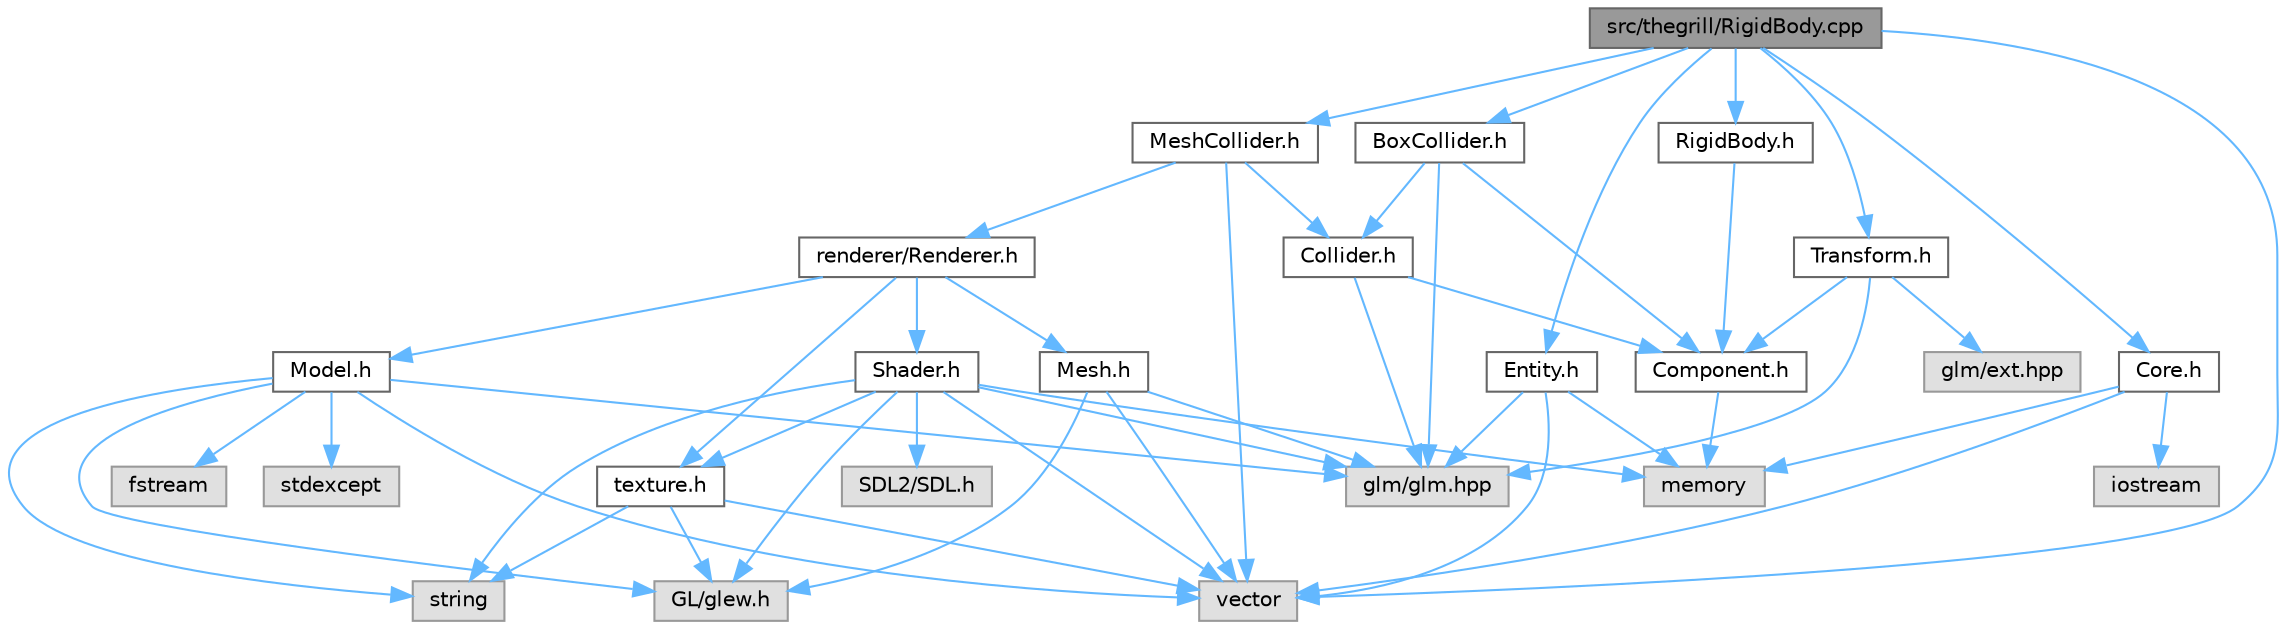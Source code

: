 digraph "src/thegrill/RigidBody.cpp"
{
 // LATEX_PDF_SIZE
  bgcolor="transparent";
  edge [fontname=Helvetica,fontsize=10,labelfontname=Helvetica,labelfontsize=10];
  node [fontname=Helvetica,fontsize=10,shape=box,height=0.2,width=0.4];
  Node1 [id="Node000001",label="src/thegrill/RigidBody.cpp",height=0.2,width=0.4,color="gray40", fillcolor="grey60", style="filled", fontcolor="black",tooltip=" "];
  Node1 -> Node2 [id="edge50_Node000001_Node000002",color="steelblue1",style="solid",tooltip=" "];
  Node2 [id="Node000002",label="RigidBody.h",height=0.2,width=0.4,color="grey40", fillcolor="white", style="filled",URL="$_rigid_body_8h.html",tooltip=" "];
  Node2 -> Node3 [id="edge51_Node000002_Node000003",color="steelblue1",style="solid",tooltip=" "];
  Node3 [id="Node000003",label="Component.h",height=0.2,width=0.4,color="grey40", fillcolor="white", style="filled",URL="$_component_8h.html",tooltip=" "];
  Node3 -> Node4 [id="edge52_Node000003_Node000004",color="steelblue1",style="solid",tooltip=" "];
  Node4 [id="Node000004",label="memory",height=0.2,width=0.4,color="grey60", fillcolor="#E0E0E0", style="filled",tooltip=" "];
  Node1 -> Node5 [id="edge53_Node000001_Node000005",color="steelblue1",style="solid",tooltip=" "];
  Node5 [id="Node000005",label="BoxCollider.h",height=0.2,width=0.4,color="grey40", fillcolor="white", style="filled",URL="$_box_collider_8h.html",tooltip=" "];
  Node5 -> Node3 [id="edge54_Node000005_Node000003",color="steelblue1",style="solid",tooltip=" "];
  Node5 -> Node6 [id="edge55_Node000005_Node000006",color="steelblue1",style="solid",tooltip=" "];
  Node6 [id="Node000006",label="Collider.h",height=0.2,width=0.4,color="grey40", fillcolor="white", style="filled",URL="$_collider_8h.html",tooltip=" "];
  Node6 -> Node3 [id="edge56_Node000006_Node000003",color="steelblue1",style="solid",tooltip=" "];
  Node6 -> Node7 [id="edge57_Node000006_Node000007",color="steelblue1",style="solid",tooltip=" "];
  Node7 [id="Node000007",label="glm/glm.hpp",height=0.2,width=0.4,color="grey60", fillcolor="#E0E0E0", style="filled",tooltip=" "];
  Node5 -> Node7 [id="edge58_Node000005_Node000007",color="steelblue1",style="solid",tooltip=" "];
  Node1 -> Node8 [id="edge59_Node000001_Node000008",color="steelblue1",style="solid",tooltip=" "];
  Node8 [id="Node000008",label="MeshCollider.h",height=0.2,width=0.4,color="grey40", fillcolor="white", style="filled",URL="$_mesh_collider_8h.html",tooltip=" "];
  Node8 -> Node9 [id="edge60_Node000008_Node000009",color="steelblue1",style="solid",tooltip=" "];
  Node9 [id="Node000009",label="vector",height=0.2,width=0.4,color="grey60", fillcolor="#E0E0E0", style="filled",tooltip=" "];
  Node8 -> Node10 [id="edge61_Node000008_Node000010",color="steelblue1",style="solid",tooltip=" "];
  Node10 [id="Node000010",label="renderer/Renderer.h",height=0.2,width=0.4,color="grey40", fillcolor="white", style="filled",URL="$_renderer_8h.html",tooltip=" "];
  Node10 -> Node11 [id="edge62_Node000010_Node000011",color="steelblue1",style="solid",tooltip=" "];
  Node11 [id="Node000011",label="Mesh.h",height=0.2,width=0.4,color="grey40", fillcolor="white", style="filled",URL="$_mesh_8h.html",tooltip=" "];
  Node11 -> Node7 [id="edge63_Node000011_Node000007",color="steelblue1",style="solid",tooltip=" "];
  Node11 -> Node12 [id="edge64_Node000011_Node000012",color="steelblue1",style="solid",tooltip=" "];
  Node12 [id="Node000012",label="GL/glew.h",height=0.2,width=0.4,color="grey60", fillcolor="#E0E0E0", style="filled",tooltip=" "];
  Node11 -> Node9 [id="edge65_Node000011_Node000009",color="steelblue1",style="solid",tooltip=" "];
  Node10 -> Node13 [id="edge66_Node000010_Node000013",color="steelblue1",style="solid",tooltip=" "];
  Node13 [id="Node000013",label="Model.h",height=0.2,width=0.4,color="grey40", fillcolor="white", style="filled",URL="$renderer_2_model_8h.html",tooltip=" "];
  Node13 -> Node12 [id="edge67_Node000013_Node000012",color="steelblue1",style="solid",tooltip=" "];
  Node13 -> Node7 [id="edge68_Node000013_Node000007",color="steelblue1",style="solid",tooltip=" "];
  Node13 -> Node14 [id="edge69_Node000013_Node000014",color="steelblue1",style="solid",tooltip=" "];
  Node14 [id="Node000014",label="string",height=0.2,width=0.4,color="grey60", fillcolor="#E0E0E0", style="filled",tooltip=" "];
  Node13 -> Node15 [id="edge70_Node000013_Node000015",color="steelblue1",style="solid",tooltip=" "];
  Node15 [id="Node000015",label="fstream",height=0.2,width=0.4,color="grey60", fillcolor="#E0E0E0", style="filled",tooltip=" "];
  Node13 -> Node9 [id="edge71_Node000013_Node000009",color="steelblue1",style="solid",tooltip=" "];
  Node13 -> Node16 [id="edge72_Node000013_Node000016",color="steelblue1",style="solid",tooltip=" "];
  Node16 [id="Node000016",label="stdexcept",height=0.2,width=0.4,color="grey60", fillcolor="#E0E0E0", style="filled",tooltip=" "];
  Node10 -> Node17 [id="edge73_Node000010_Node000017",color="steelblue1",style="solid",tooltip=" "];
  Node17 [id="Node000017",label="Shader.h",height=0.2,width=0.4,color="grey40", fillcolor="white", style="filled",URL="$_shader_8h.html",tooltip=" "];
  Node17 -> Node4 [id="edge74_Node000017_Node000004",color="steelblue1",style="solid",tooltip=" "];
  Node17 -> Node12 [id="edge75_Node000017_Node000012",color="steelblue1",style="solid",tooltip=" "];
  Node17 -> Node18 [id="edge76_Node000017_Node000018",color="steelblue1",style="solid",tooltip=" "];
  Node18 [id="Node000018",label="SDL2/SDL.h",height=0.2,width=0.4,color="grey60", fillcolor="#E0E0E0", style="filled",tooltip=" "];
  Node17 -> Node7 [id="edge77_Node000017_Node000007",color="steelblue1",style="solid",tooltip=" "];
  Node17 -> Node14 [id="edge78_Node000017_Node000014",color="steelblue1",style="solid",tooltip=" "];
  Node17 -> Node9 [id="edge79_Node000017_Node000009",color="steelblue1",style="solid",tooltip=" "];
  Node17 -> Node19 [id="edge80_Node000017_Node000019",color="steelblue1",style="solid",tooltip=" "];
  Node19 [id="Node000019",label="texture.h",height=0.2,width=0.4,color="grey40", fillcolor="white", style="filled",URL="$renderer_2_texture_8h.html",tooltip=" "];
  Node19 -> Node12 [id="edge81_Node000019_Node000012",color="steelblue1",style="solid",tooltip=" "];
  Node19 -> Node14 [id="edge82_Node000019_Node000014",color="steelblue1",style="solid",tooltip=" "];
  Node19 -> Node9 [id="edge83_Node000019_Node000009",color="steelblue1",style="solid",tooltip=" "];
  Node10 -> Node19 [id="edge84_Node000010_Node000019",color="steelblue1",style="solid",tooltip=" "];
  Node8 -> Node6 [id="edge85_Node000008_Node000006",color="steelblue1",style="solid",tooltip=" "];
  Node1 -> Node20 [id="edge86_Node000001_Node000020",color="steelblue1",style="solid",tooltip=" "];
  Node20 [id="Node000020",label="Core.h",height=0.2,width=0.4,color="grey40", fillcolor="white", style="filled",URL="$_core_8h.html",tooltip=" "];
  Node20 -> Node21 [id="edge87_Node000020_Node000021",color="steelblue1",style="solid",tooltip=" "];
  Node21 [id="Node000021",label="iostream",height=0.2,width=0.4,color="grey60", fillcolor="#E0E0E0", style="filled",tooltip=" "];
  Node20 -> Node4 [id="edge88_Node000020_Node000004",color="steelblue1",style="solid",tooltip=" "];
  Node20 -> Node9 [id="edge89_Node000020_Node000009",color="steelblue1",style="solid",tooltip=" "];
  Node1 -> Node22 [id="edge90_Node000001_Node000022",color="steelblue1",style="solid",tooltip=" "];
  Node22 [id="Node000022",label="Entity.h",height=0.2,width=0.4,color="grey40", fillcolor="white", style="filled",URL="$_entity_8h.html",tooltip=" "];
  Node22 -> Node4 [id="edge91_Node000022_Node000004",color="steelblue1",style="solid",tooltip=" "];
  Node22 -> Node9 [id="edge92_Node000022_Node000009",color="steelblue1",style="solid",tooltip=" "];
  Node22 -> Node7 [id="edge93_Node000022_Node000007",color="steelblue1",style="solid",tooltip=" "];
  Node1 -> Node23 [id="edge94_Node000001_Node000023",color="steelblue1",style="solid",tooltip=" "];
  Node23 [id="Node000023",label="Transform.h",height=0.2,width=0.4,color="grey40", fillcolor="white", style="filled",URL="$_transform_8h.html",tooltip=" "];
  Node23 -> Node3 [id="edge95_Node000023_Node000003",color="steelblue1",style="solid",tooltip=" "];
  Node23 -> Node7 [id="edge96_Node000023_Node000007",color="steelblue1",style="solid",tooltip=" "];
  Node23 -> Node24 [id="edge97_Node000023_Node000024",color="steelblue1",style="solid",tooltip=" "];
  Node24 [id="Node000024",label="glm/ext.hpp",height=0.2,width=0.4,color="grey60", fillcolor="#E0E0E0", style="filled",tooltip=" "];
  Node1 -> Node9 [id="edge98_Node000001_Node000009",color="steelblue1",style="solid",tooltip=" "];
}
